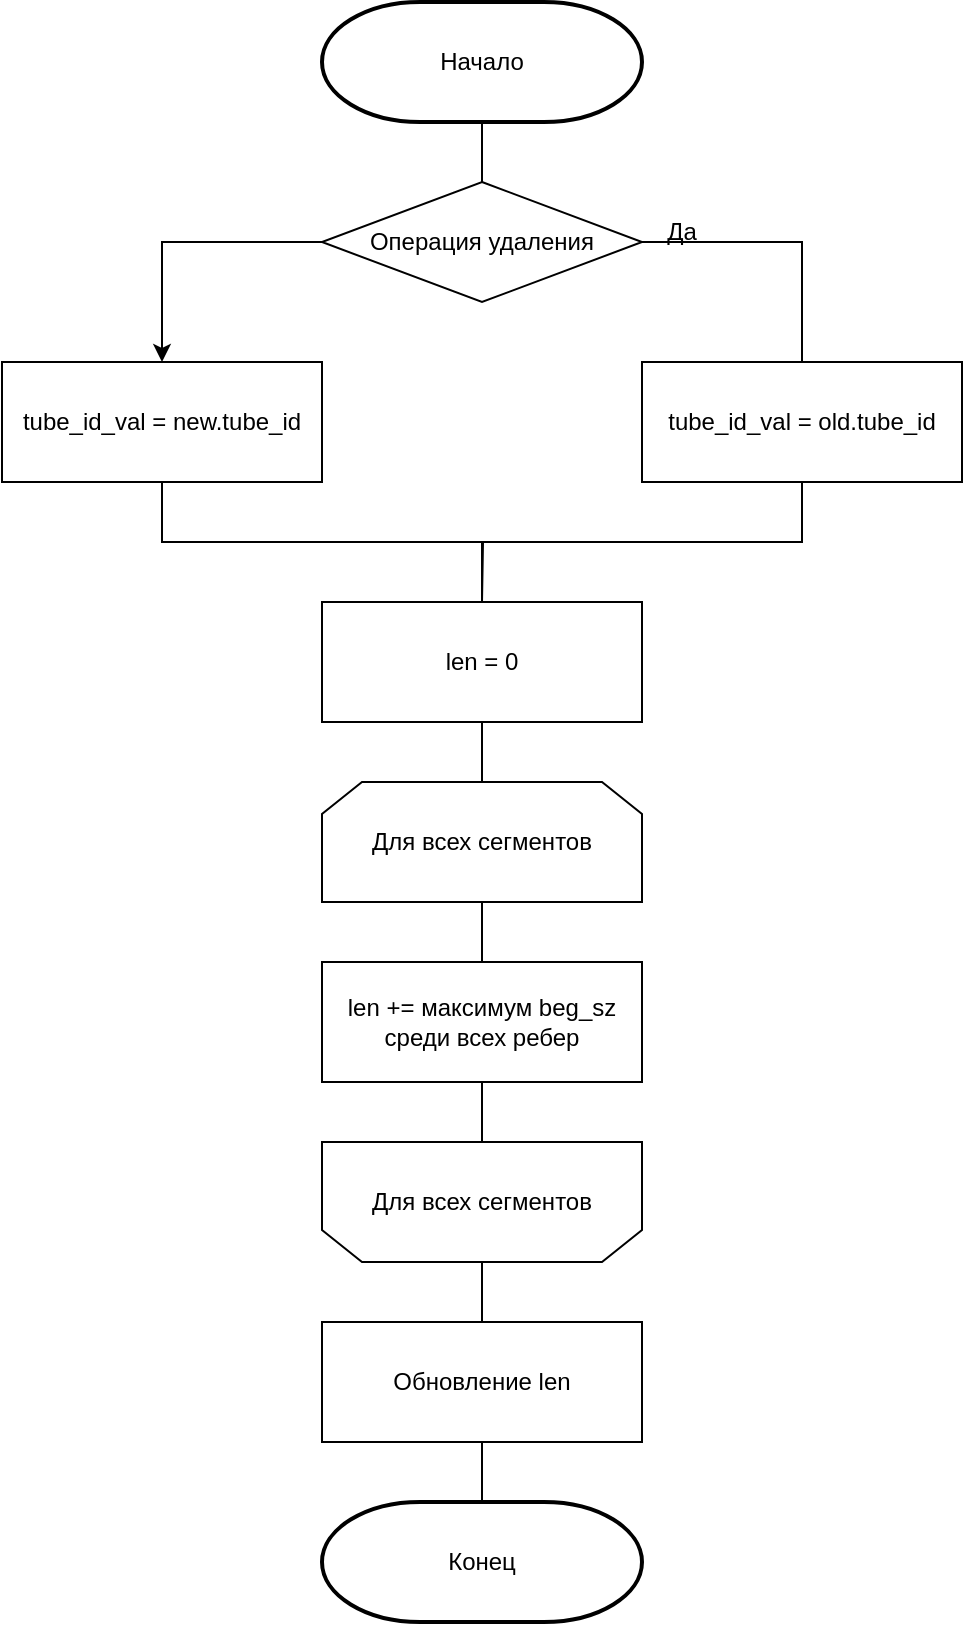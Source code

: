 <mxfile version="26.2.2">
  <diagram name="Страница — 1" id="sK5oUfmfdWeJQMlgazNs">
    <mxGraphModel dx="1068" dy="802" grid="1" gridSize="10" guides="1" tooltips="1" connect="1" arrows="1" fold="1" page="1" pageScale="1" pageWidth="827" pageHeight="1169" math="0" shadow="0">
      <root>
        <mxCell id="0" />
        <mxCell id="1" parent="0" />
        <mxCell id="B1TSPolSPXFQwCnLAtUs-16" style="edgeStyle=orthogonalEdgeStyle;rounded=0;orthogonalLoop=1;jettySize=auto;html=1;exitX=0.5;exitY=1;exitDx=0;exitDy=0;exitPerimeter=0;entryX=0.5;entryY=0;entryDx=0;entryDy=0;endArrow=none;startFill=0;" parent="1" source="B1TSPolSPXFQwCnLAtUs-1" target="B1TSPolSPXFQwCnLAtUs-4" edge="1">
          <mxGeometry relative="1" as="geometry" />
        </mxCell>
        <mxCell id="B1TSPolSPXFQwCnLAtUs-1" value="Начало" style="strokeWidth=2;html=1;shape=mxgraph.flowchart.terminator;whiteSpace=wrap;" parent="1" vertex="1">
          <mxGeometry x="320" y="30" width="160" height="60" as="geometry" />
        </mxCell>
        <mxCell id="B1TSPolSPXFQwCnLAtUs-2" value="Конец" style="strokeWidth=2;html=1;shape=mxgraph.flowchart.terminator;whiteSpace=wrap;" parent="1" vertex="1">
          <mxGeometry x="320" y="780" width="160" height="60" as="geometry" />
        </mxCell>
        <mxCell id="B1TSPolSPXFQwCnLAtUs-20" style="edgeStyle=orthogonalEdgeStyle;rounded=0;orthogonalLoop=1;jettySize=auto;html=1;exitX=0.5;exitY=1;exitDx=0;exitDy=0;endArrow=none;startFill=0;" parent="1" source="B1TSPolSPXFQwCnLAtUs-3" edge="1">
          <mxGeometry relative="1" as="geometry">
            <mxPoint x="400" y="330.0" as="targetPoint" />
          </mxGeometry>
        </mxCell>
        <mxCell id="B1TSPolSPXFQwCnLAtUs-3" value="tube_id_val = old.tube_id" style="rounded=0;whiteSpace=wrap;html=1;" parent="1" vertex="1">
          <mxGeometry x="480" y="210" width="160" height="60" as="geometry" />
        </mxCell>
        <mxCell id="B1TSPolSPXFQwCnLAtUs-17" style="edgeStyle=orthogonalEdgeStyle;rounded=0;orthogonalLoop=1;jettySize=auto;html=1;exitX=1;exitY=0.5;exitDx=0;exitDy=0;entryX=0.5;entryY=0;entryDx=0;entryDy=0;endArrow=none;startFill=0;" parent="1" source="B1TSPolSPXFQwCnLAtUs-4" target="B1TSPolSPXFQwCnLAtUs-3" edge="1">
          <mxGeometry relative="1" as="geometry" />
        </mxCell>
        <mxCell id="B1TSPolSPXFQwCnLAtUs-18" style="edgeStyle=orthogonalEdgeStyle;rounded=0;orthogonalLoop=1;jettySize=auto;html=1;exitX=0;exitY=0.5;exitDx=0;exitDy=0;entryX=0.5;entryY=0;entryDx=0;entryDy=0;" parent="1" source="B1TSPolSPXFQwCnLAtUs-4" target="B1TSPolSPXFQwCnLAtUs-5" edge="1">
          <mxGeometry relative="1" as="geometry" />
        </mxCell>
        <mxCell id="B1TSPolSPXFQwCnLAtUs-4" value="Операция удаления" style="rhombus;whiteSpace=wrap;html=1;" parent="1" vertex="1">
          <mxGeometry x="320" y="120" width="160" height="60" as="geometry" />
        </mxCell>
        <mxCell id="B1TSPolSPXFQwCnLAtUs-19" style="edgeStyle=orthogonalEdgeStyle;rounded=0;orthogonalLoop=1;jettySize=auto;html=1;exitX=0.5;exitY=1;exitDx=0;exitDy=0;entryX=0.5;entryY=0;entryDx=0;entryDy=0;endArrow=none;startFill=0;" parent="1" source="B1TSPolSPXFQwCnLAtUs-5" target="B1TSPolSPXFQwCnLAtUs-14" edge="1">
          <mxGeometry relative="1" as="geometry" />
        </mxCell>
        <mxCell id="B1TSPolSPXFQwCnLAtUs-5" value="tube_id_val = new.tube_id" style="rounded=0;whiteSpace=wrap;html=1;" parent="1" vertex="1">
          <mxGeometry x="160" y="210" width="160" height="60" as="geometry" />
        </mxCell>
        <mxCell id="B1TSPolSPXFQwCnLAtUs-22" value="&lt;div&gt;&lt;br&gt;&lt;/div&gt;&lt;div&gt;&lt;br&gt;&lt;/div&gt;" style="edgeStyle=orthogonalEdgeStyle;rounded=0;orthogonalLoop=1;jettySize=auto;html=1;exitX=0.5;exitY=1;exitDx=0;exitDy=0;entryX=0.5;entryY=0;entryDx=0;entryDy=0;endArrow=none;startFill=0;" parent="1" source="B1TSPolSPXFQwCnLAtUs-6" target="B1TSPolSPXFQwCnLAtUs-13" edge="1">
          <mxGeometry relative="1" as="geometry" />
        </mxCell>
        <mxCell id="B1TSPolSPXFQwCnLAtUs-6" value="Для всех сегментов" style="shape=loopLimit;whiteSpace=wrap;html=1;" parent="1" vertex="1">
          <mxGeometry x="320" y="420" width="160" height="60" as="geometry" />
        </mxCell>
        <mxCell id="B1TSPolSPXFQwCnLAtUs-24" style="edgeStyle=orthogonalEdgeStyle;rounded=0;orthogonalLoop=1;jettySize=auto;html=1;exitX=0.5;exitY=1;exitDx=0;exitDy=0;entryX=0.5;entryY=0;entryDx=0;entryDy=0;endArrow=none;startFill=0;" parent="1" source="B1TSPolSPXFQwCnLAtUs-12" target="B1TSPolSPXFQwCnLAtUs-15" edge="1">
          <mxGeometry relative="1" as="geometry" />
        </mxCell>
        <mxCell id="B1TSPolSPXFQwCnLAtUs-12" value="Для всех сегментов" style="shape=loopLimit;whiteSpace=wrap;html=1;rotation=0;flipH=1;flipV=1;" parent="1" vertex="1">
          <mxGeometry x="320" y="600" width="160" height="60" as="geometry" />
        </mxCell>
        <mxCell id="B1TSPolSPXFQwCnLAtUs-23" style="edgeStyle=orthogonalEdgeStyle;rounded=0;orthogonalLoop=1;jettySize=auto;html=1;exitX=0.5;exitY=1;exitDx=0;exitDy=0;entryX=0.5;entryY=0;entryDx=0;entryDy=0;endArrow=none;startFill=0;" parent="1" source="B1TSPolSPXFQwCnLAtUs-13" target="B1TSPolSPXFQwCnLAtUs-12" edge="1">
          <mxGeometry relative="1" as="geometry" />
        </mxCell>
        <mxCell id="B1TSPolSPXFQwCnLAtUs-13" value="len += максимум&amp;nbsp;beg_sz среди всех ребер" style="rounded=0;whiteSpace=wrap;html=1;" parent="1" vertex="1">
          <mxGeometry x="320" y="510" width="160" height="60" as="geometry" />
        </mxCell>
        <mxCell id="B1TSPolSPXFQwCnLAtUs-21" style="edgeStyle=orthogonalEdgeStyle;rounded=0;orthogonalLoop=1;jettySize=auto;html=1;exitX=0.5;exitY=1;exitDx=0;exitDy=0;entryX=0.5;entryY=0;entryDx=0;entryDy=0;endArrow=none;startFill=0;" parent="1" source="B1TSPolSPXFQwCnLAtUs-14" target="B1TSPolSPXFQwCnLAtUs-6" edge="1">
          <mxGeometry relative="1" as="geometry" />
        </mxCell>
        <mxCell id="B1TSPolSPXFQwCnLAtUs-14" value="len = 0" style="rounded=0;whiteSpace=wrap;html=1;" parent="1" vertex="1">
          <mxGeometry x="320" y="330" width="160" height="60" as="geometry" />
        </mxCell>
        <mxCell id="B1TSPolSPXFQwCnLAtUs-15" value="Обновление len" style="rounded=0;whiteSpace=wrap;html=1;" parent="1" vertex="1">
          <mxGeometry x="320" y="690" width="160" height="60" as="geometry" />
        </mxCell>
        <mxCell id="B1TSPolSPXFQwCnLAtUs-25" style="edgeStyle=orthogonalEdgeStyle;rounded=0;orthogonalLoop=1;jettySize=auto;html=1;exitX=0.5;exitY=1;exitDx=0;exitDy=0;entryX=0.5;entryY=0;entryDx=0;entryDy=0;entryPerimeter=0;endArrow=none;startFill=0;" parent="1" source="B1TSPolSPXFQwCnLAtUs-15" target="B1TSPolSPXFQwCnLAtUs-2" edge="1">
          <mxGeometry relative="1" as="geometry" />
        </mxCell>
        <mxCell id="riHql3Aib9UHl6G6F4Zy-1" value="Да" style="text;html=1;align=center;verticalAlign=middle;whiteSpace=wrap;rounded=0;" vertex="1" parent="1">
          <mxGeometry x="470" y="130" width="60" height="30" as="geometry" />
        </mxCell>
      </root>
    </mxGraphModel>
  </diagram>
</mxfile>
